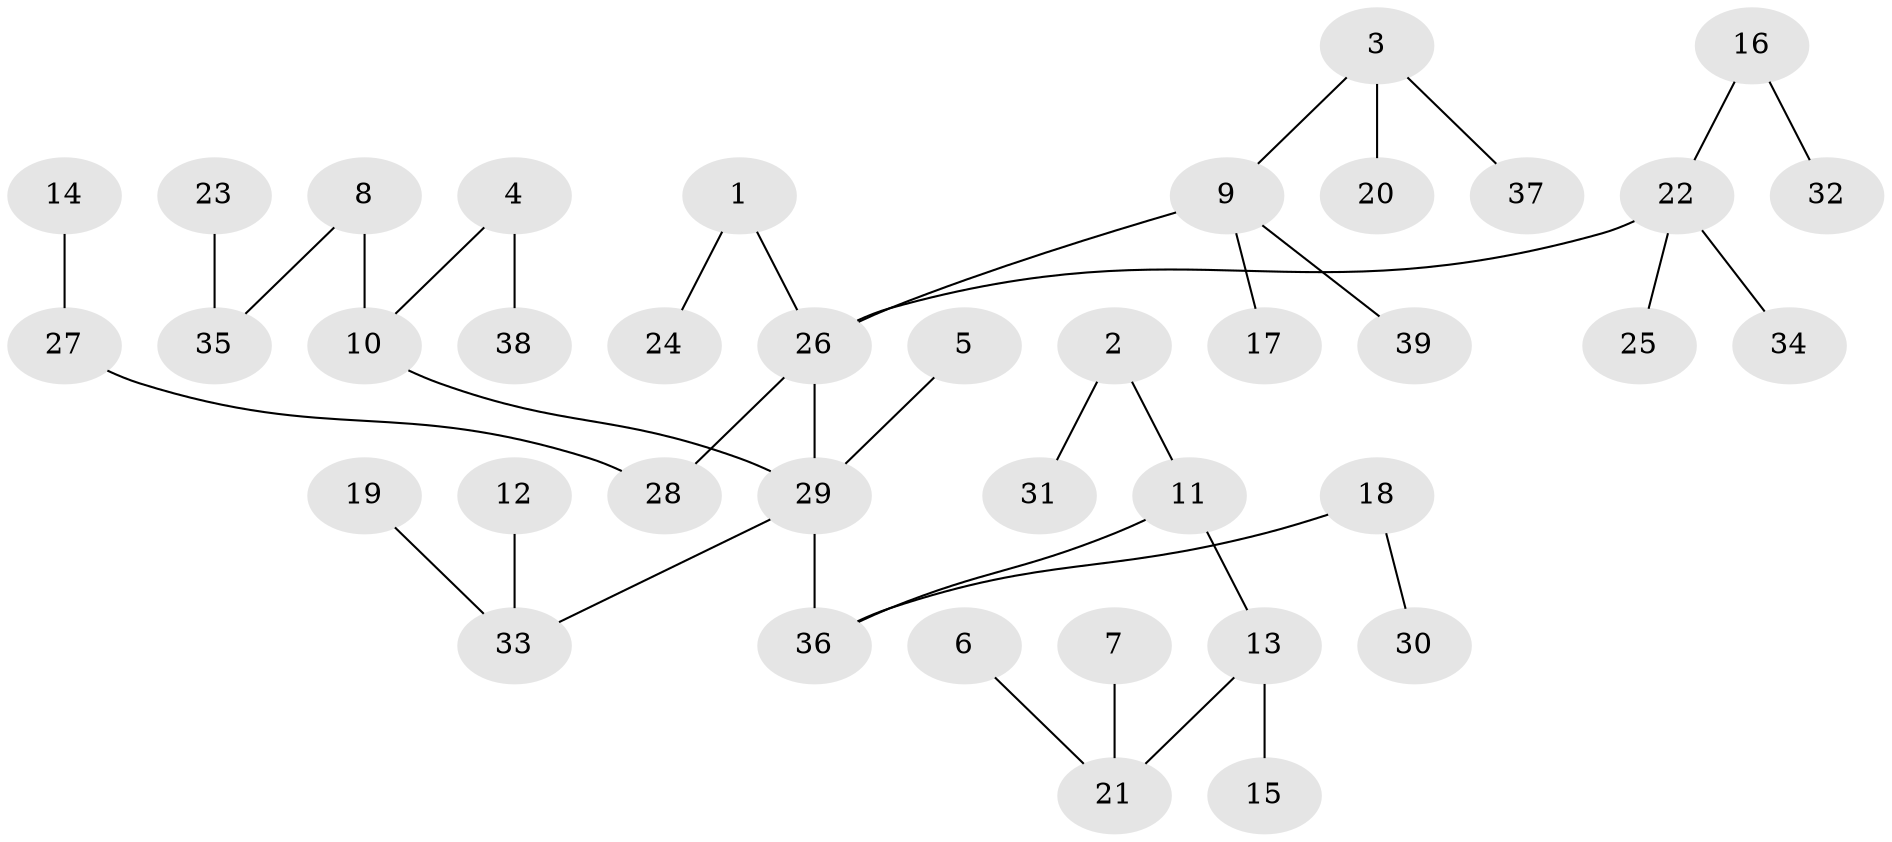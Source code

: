 // original degree distribution, {7: 0.025974025974025976, 4: 0.09090909090909091, 5: 0.012987012987012988, 3: 0.09090909090909091, 1: 0.5194805194805194, 2: 0.24675324675324675, 6: 0.012987012987012988}
// Generated by graph-tools (version 1.1) at 2025/02/03/09/25 03:02:21]
// undirected, 39 vertices, 38 edges
graph export_dot {
graph [start="1"]
  node [color=gray90,style=filled];
  1;
  2;
  3;
  4;
  5;
  6;
  7;
  8;
  9;
  10;
  11;
  12;
  13;
  14;
  15;
  16;
  17;
  18;
  19;
  20;
  21;
  22;
  23;
  24;
  25;
  26;
  27;
  28;
  29;
  30;
  31;
  32;
  33;
  34;
  35;
  36;
  37;
  38;
  39;
  1 -- 24 [weight=1.0];
  1 -- 26 [weight=1.0];
  2 -- 11 [weight=1.0];
  2 -- 31 [weight=1.0];
  3 -- 9 [weight=1.0];
  3 -- 20 [weight=1.0];
  3 -- 37 [weight=1.0];
  4 -- 10 [weight=1.0];
  4 -- 38 [weight=1.0];
  5 -- 29 [weight=1.0];
  6 -- 21 [weight=1.0];
  7 -- 21 [weight=1.0];
  8 -- 10 [weight=1.0];
  8 -- 35 [weight=1.0];
  9 -- 17 [weight=1.0];
  9 -- 26 [weight=1.0];
  9 -- 39 [weight=1.0];
  10 -- 29 [weight=1.0];
  11 -- 13 [weight=1.0];
  11 -- 36 [weight=1.0];
  12 -- 33 [weight=1.0];
  13 -- 15 [weight=1.0];
  13 -- 21 [weight=1.0];
  14 -- 27 [weight=1.0];
  16 -- 22 [weight=1.0];
  16 -- 32 [weight=1.0];
  18 -- 30 [weight=1.0];
  18 -- 36 [weight=1.0];
  19 -- 33 [weight=1.0];
  22 -- 25 [weight=1.0];
  22 -- 26 [weight=1.0];
  22 -- 34 [weight=1.0];
  23 -- 35 [weight=1.0];
  26 -- 28 [weight=1.0];
  26 -- 29 [weight=1.0];
  27 -- 28 [weight=1.0];
  29 -- 33 [weight=1.0];
  29 -- 36 [weight=1.0];
}
